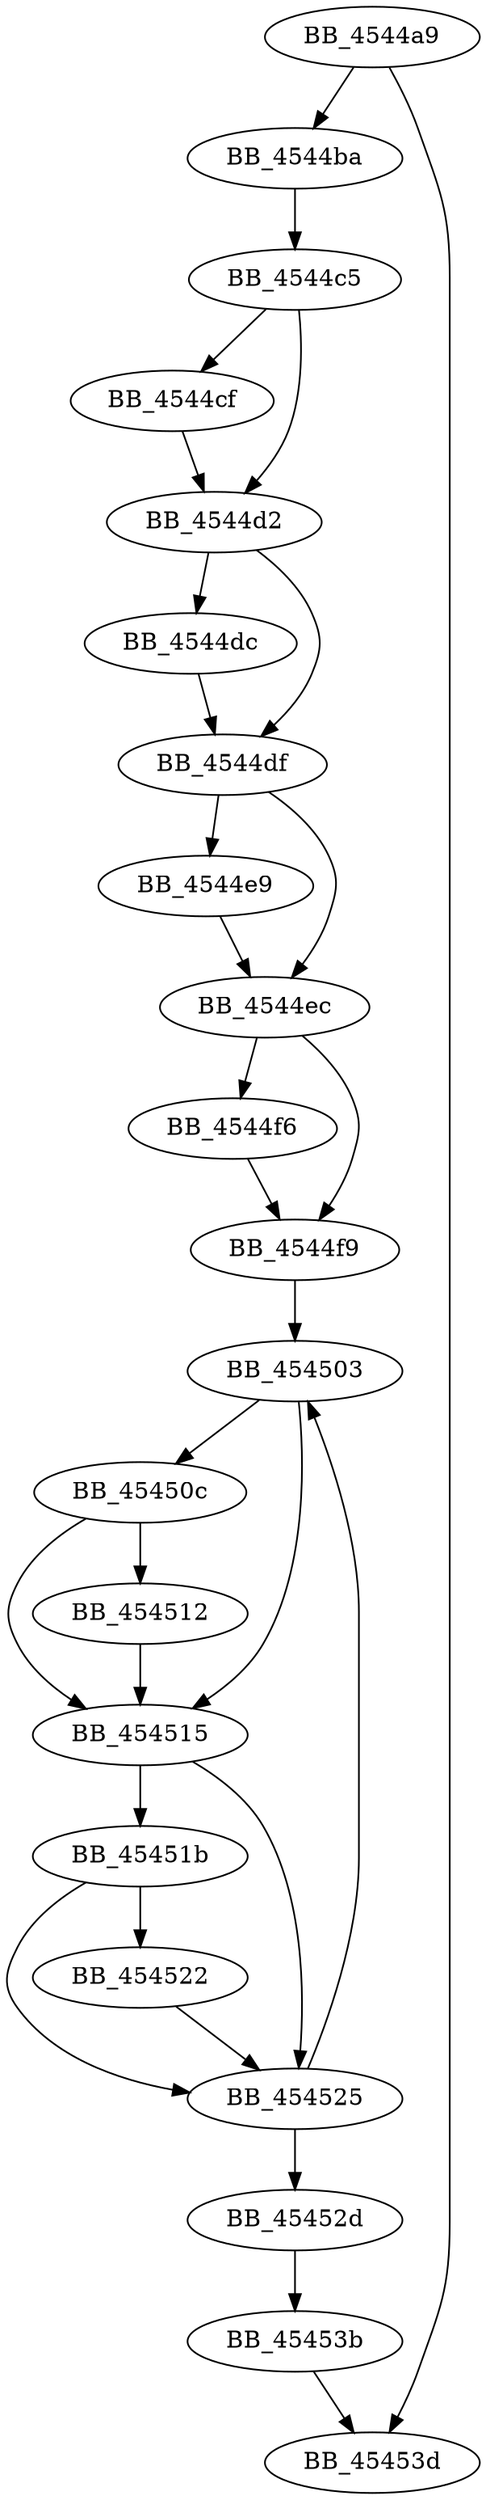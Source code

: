 DiGraph sub_4544A9{
BB_4544a9->BB_4544ba
BB_4544a9->BB_45453d
BB_4544ba->BB_4544c5
BB_4544c5->BB_4544cf
BB_4544c5->BB_4544d2
BB_4544cf->BB_4544d2
BB_4544d2->BB_4544dc
BB_4544d2->BB_4544df
BB_4544dc->BB_4544df
BB_4544df->BB_4544e9
BB_4544df->BB_4544ec
BB_4544e9->BB_4544ec
BB_4544ec->BB_4544f6
BB_4544ec->BB_4544f9
BB_4544f6->BB_4544f9
BB_4544f9->BB_454503
BB_454503->BB_45450c
BB_454503->BB_454515
BB_45450c->BB_454512
BB_45450c->BB_454515
BB_454512->BB_454515
BB_454515->BB_45451b
BB_454515->BB_454525
BB_45451b->BB_454522
BB_45451b->BB_454525
BB_454522->BB_454525
BB_454525->BB_454503
BB_454525->BB_45452d
BB_45452d->BB_45453b
BB_45453b->BB_45453d
}
